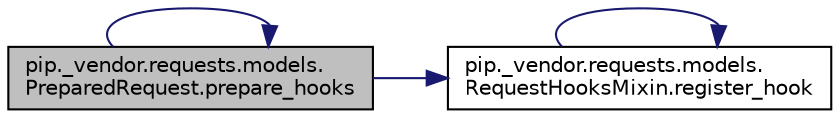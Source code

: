 digraph "pip._vendor.requests.models.PreparedRequest.prepare_hooks"
{
 // LATEX_PDF_SIZE
  edge [fontname="Helvetica",fontsize="10",labelfontname="Helvetica",labelfontsize="10"];
  node [fontname="Helvetica",fontsize="10",shape=record];
  rankdir="LR";
  Node1 [label="pip._vendor.requests.models.\lPreparedRequest.prepare_hooks",height=0.2,width=0.4,color="black", fillcolor="grey75", style="filled", fontcolor="black",tooltip=" "];
  Node1 -> Node1 [color="midnightblue",fontsize="10",style="solid",fontname="Helvetica"];
  Node1 -> Node2 [color="midnightblue",fontsize="10",style="solid",fontname="Helvetica"];
  Node2 [label="pip._vendor.requests.models.\lRequestHooksMixin.register_hook",height=0.2,width=0.4,color="black", fillcolor="white", style="filled",URL="$dd/da0/classpip_1_1__vendor_1_1requests_1_1models_1_1_request_hooks_mixin.html#a904fbd85c2d0b9bb7edbe7e16db1aaa4",tooltip=" "];
  Node2 -> Node2 [color="midnightblue",fontsize="10",style="solid",fontname="Helvetica"];
}

